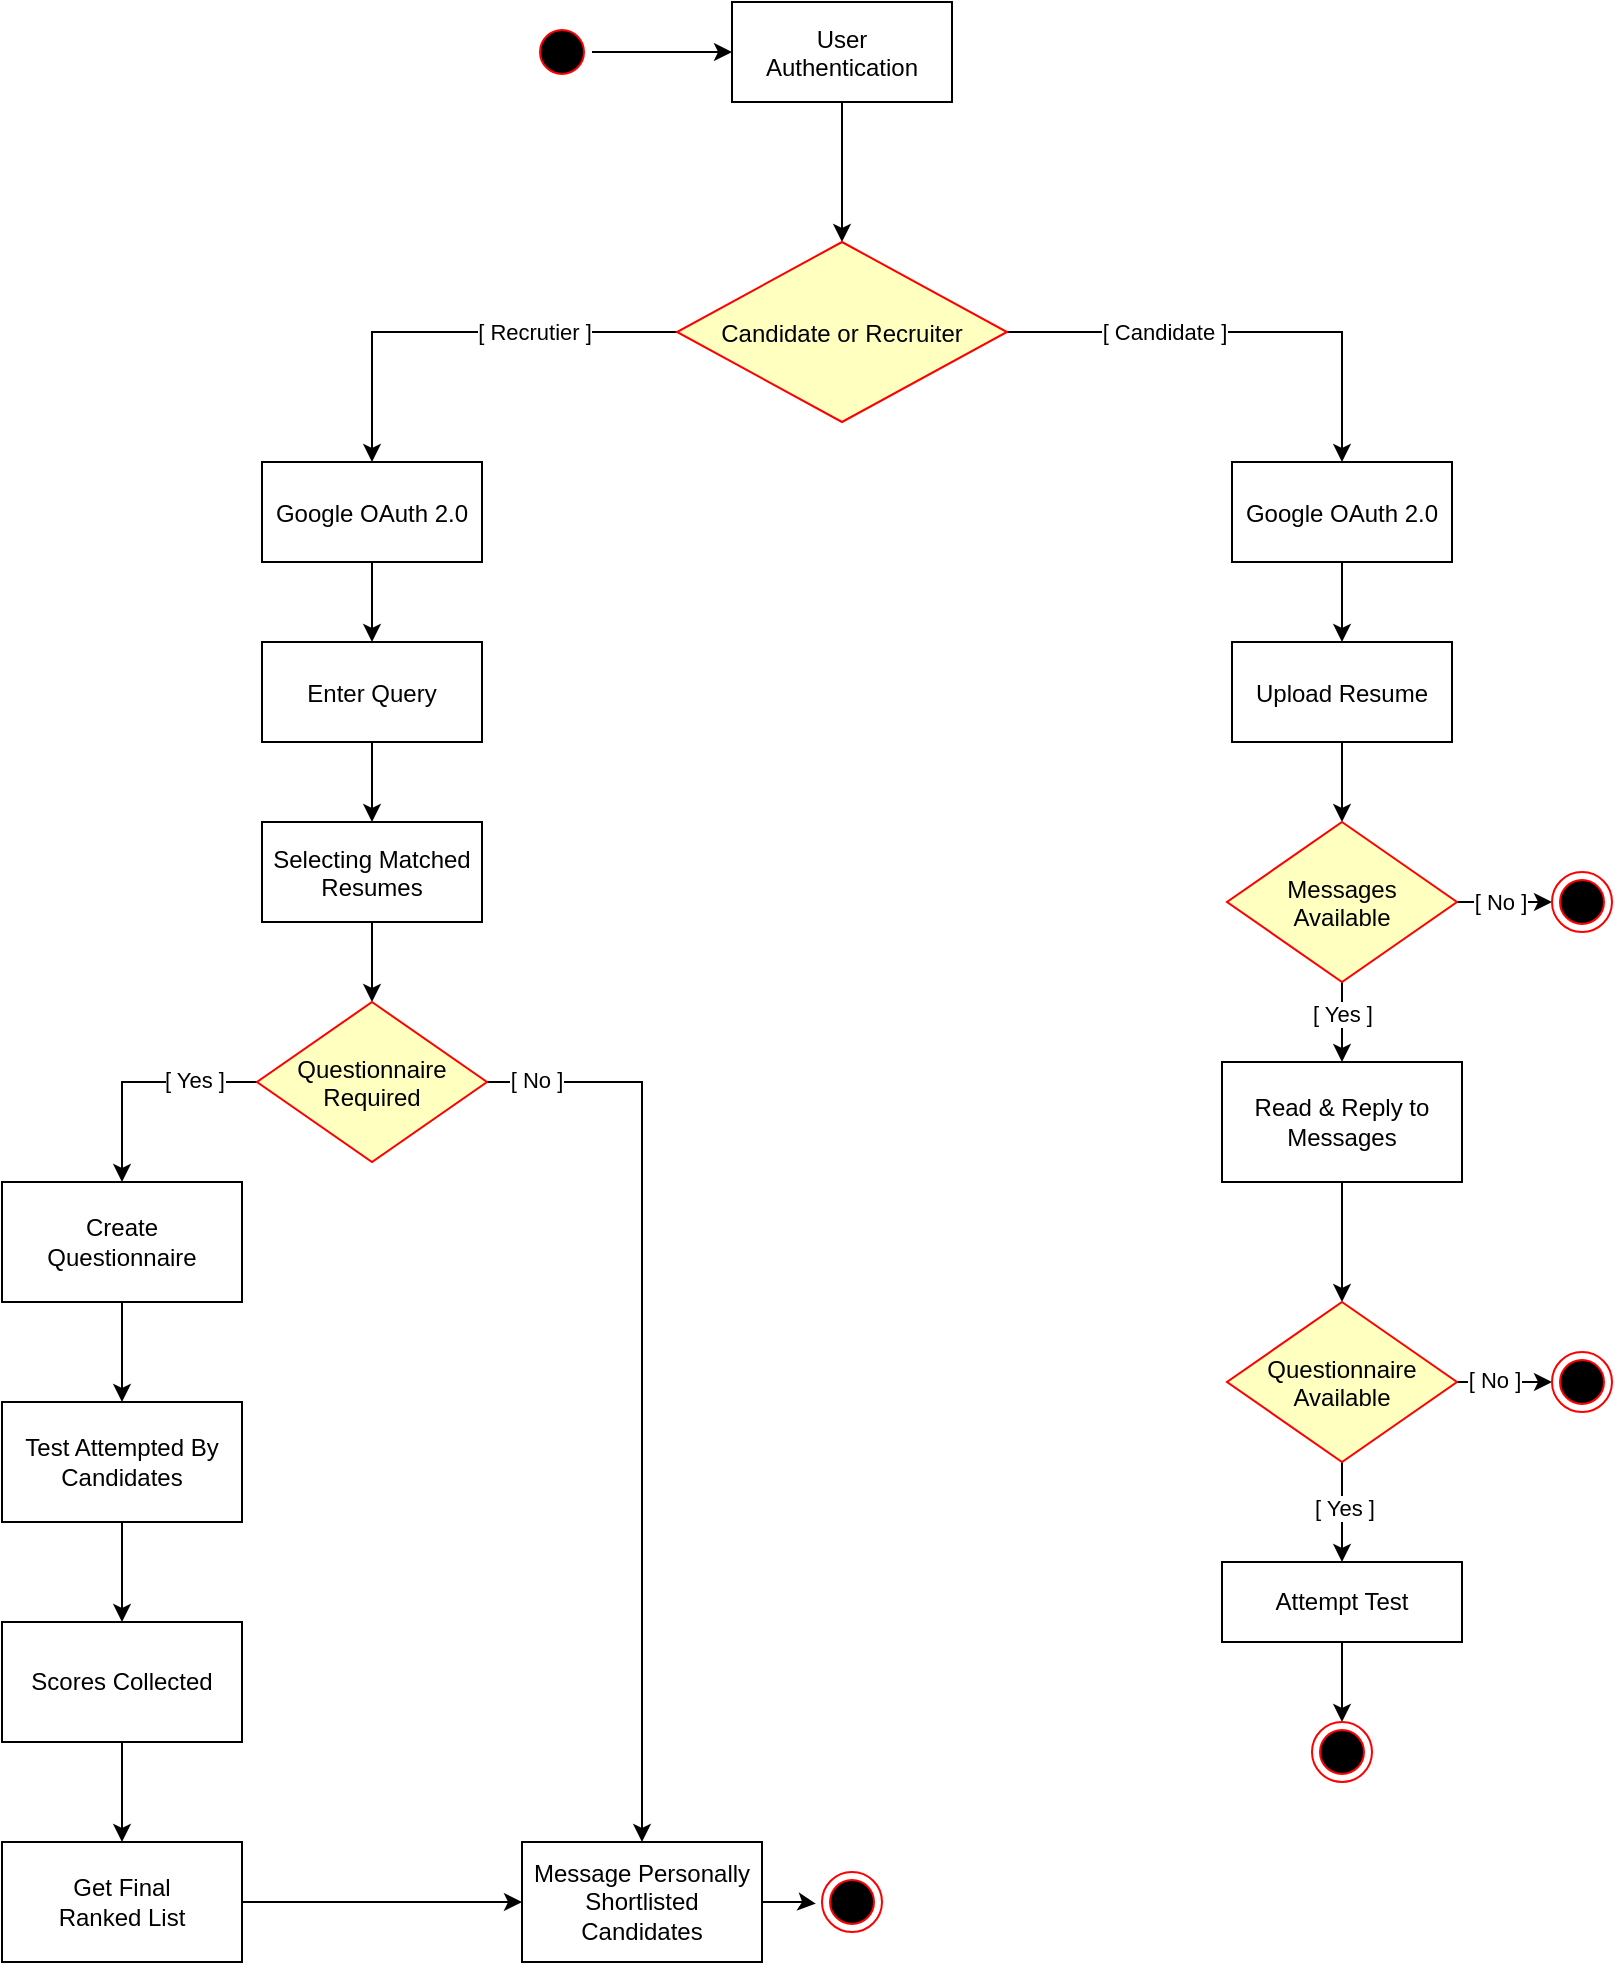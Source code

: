 <mxfile version="24.8.9">
  <diagram name="Page-1" id="e7e014a7-5840-1c2e-5031-d8a46d1fe8dd">
    <mxGraphModel dx="1147" dy="1465" grid="1" gridSize="10" guides="1" tooltips="1" connect="1" arrows="1" fold="1" page="1" pageScale="1" pageWidth="1169" pageHeight="826" background="none" math="0" shadow="0">
      <root>
        <mxCell id="0" />
        <mxCell id="1" parent="0" />
        <mxCell id="EjYSQzHJDgB1Ex0AdEF5-138" style="edgeStyle=orthogonalEdgeStyle;rounded=0;orthogonalLoop=1;jettySize=auto;html=1;" edge="1" parent="1" source="EjYSQzHJDgB1Ex0AdEF5-113" target="EjYSQzHJDgB1Ex0AdEF5-115">
          <mxGeometry relative="1" as="geometry" />
        </mxCell>
        <mxCell id="EjYSQzHJDgB1Ex0AdEF5-113" value="" style="ellipse;shape=startState;fillColor=#000000;strokeColor=#ff0000;" vertex="1" parent="1">
          <mxGeometry x="455" y="-750" width="30" height="30" as="geometry" />
        </mxCell>
        <mxCell id="EjYSQzHJDgB1Ex0AdEF5-137" style="edgeStyle=orthogonalEdgeStyle;rounded=0;orthogonalLoop=1;jettySize=auto;html=1;" edge="1" parent="1" source="EjYSQzHJDgB1Ex0AdEF5-115" target="EjYSQzHJDgB1Ex0AdEF5-120">
          <mxGeometry relative="1" as="geometry" />
        </mxCell>
        <mxCell id="EjYSQzHJDgB1Ex0AdEF5-115" value="User&#xa;Authentication" style="" vertex="1" parent="1">
          <mxGeometry x="555" y="-760" width="110" height="50" as="geometry" />
        </mxCell>
        <mxCell id="EjYSQzHJDgB1Ex0AdEF5-145" style="edgeStyle=orthogonalEdgeStyle;rounded=0;orthogonalLoop=1;jettySize=auto;html=1;entryX=0.5;entryY=0;entryDx=0;entryDy=0;" edge="1" parent="1" source="EjYSQzHJDgB1Ex0AdEF5-120" target="EjYSQzHJDgB1Ex0AdEF5-150">
          <mxGeometry relative="1" as="geometry">
            <mxPoint x="285" y="-520" as="targetPoint" />
          </mxGeometry>
        </mxCell>
        <mxCell id="EjYSQzHJDgB1Ex0AdEF5-147" value="[ Candidate ]" style="edgeLabel;html=1;align=center;verticalAlign=middle;resizable=0;points=[];" vertex="1" connectable="0" parent="EjYSQzHJDgB1Ex0AdEF5-145">
          <mxGeometry x="-0.364" y="1" relative="1" as="geometry">
            <mxPoint x="4" y="1" as="offset" />
          </mxGeometry>
        </mxCell>
        <mxCell id="EjYSQzHJDgB1Ex0AdEF5-146" style="edgeStyle=orthogonalEdgeStyle;rounded=0;orthogonalLoop=1;jettySize=auto;html=1;entryX=0.5;entryY=0;entryDx=0;entryDy=0;exitX=0;exitY=0.5;exitDx=0;exitDy=0;" edge="1" parent="1" source="EjYSQzHJDgB1Ex0AdEF5-120" target="EjYSQzHJDgB1Ex0AdEF5-151">
          <mxGeometry relative="1" as="geometry">
            <mxPoint x="945" y="-520" as="targetPoint" />
            <Array as="points">
              <mxPoint x="375" y="-595" />
            </Array>
          </mxGeometry>
        </mxCell>
        <mxCell id="EjYSQzHJDgB1Ex0AdEF5-148" value="[ Recrutier ]" style="edgeLabel;html=1;align=center;verticalAlign=middle;resizable=0;points=[];" vertex="1" connectable="0" parent="EjYSQzHJDgB1Ex0AdEF5-146">
          <mxGeometry x="-0.126" y="2" relative="1" as="geometry">
            <mxPoint x="23" y="-2" as="offset" />
          </mxGeometry>
        </mxCell>
        <mxCell id="EjYSQzHJDgB1Ex0AdEF5-120" value="Candidate or Recruiter" style="rhombus;fillColor=#ffffc0;strokeColor=#ff0000;" vertex="1" parent="1">
          <mxGeometry x="527.5" y="-640" width="165" height="90" as="geometry" />
        </mxCell>
        <mxCell id="EjYSQzHJDgB1Ex0AdEF5-155" value="" style="edgeStyle=orthogonalEdgeStyle;rounded=0;orthogonalLoop=1;jettySize=auto;html=1;" edge="1" parent="1" source="EjYSQzHJDgB1Ex0AdEF5-150" target="EjYSQzHJDgB1Ex0AdEF5-154">
          <mxGeometry relative="1" as="geometry" />
        </mxCell>
        <mxCell id="EjYSQzHJDgB1Ex0AdEF5-150" value="Google OAuth 2.0" style="" vertex="1" parent="1">
          <mxGeometry x="805" y="-530" width="110" height="50" as="geometry" />
        </mxCell>
        <mxCell id="EjYSQzHJDgB1Ex0AdEF5-173" value="" style="edgeStyle=orthogonalEdgeStyle;rounded=0;orthogonalLoop=1;jettySize=auto;html=1;" edge="1" parent="1" source="EjYSQzHJDgB1Ex0AdEF5-151" target="EjYSQzHJDgB1Ex0AdEF5-172">
          <mxGeometry relative="1" as="geometry" />
        </mxCell>
        <mxCell id="EjYSQzHJDgB1Ex0AdEF5-151" value="Google OAuth 2.0" style="" vertex="1" parent="1">
          <mxGeometry x="320" y="-530" width="110" height="50" as="geometry" />
        </mxCell>
        <mxCell id="EjYSQzHJDgB1Ex0AdEF5-157" style="edgeStyle=orthogonalEdgeStyle;rounded=0;orthogonalLoop=1;jettySize=auto;html=1;" edge="1" parent="1" source="EjYSQzHJDgB1Ex0AdEF5-154" target="EjYSQzHJDgB1Ex0AdEF5-156">
          <mxGeometry relative="1" as="geometry" />
        </mxCell>
        <mxCell id="EjYSQzHJDgB1Ex0AdEF5-154" value="Upload Resume" style="" vertex="1" parent="1">
          <mxGeometry x="805" y="-440" width="110" height="50" as="geometry" />
        </mxCell>
        <mxCell id="EjYSQzHJDgB1Ex0AdEF5-159" value="" style="edgeStyle=orthogonalEdgeStyle;rounded=0;orthogonalLoop=1;jettySize=auto;html=1;" edge="1" parent="1" source="EjYSQzHJDgB1Ex0AdEF5-156" target="EjYSQzHJDgB1Ex0AdEF5-158">
          <mxGeometry relative="1" as="geometry" />
        </mxCell>
        <mxCell id="EjYSQzHJDgB1Ex0AdEF5-194" value="[ Yes ]" style="edgeLabel;html=1;align=center;verticalAlign=middle;resizable=0;points=[];" vertex="1" connectable="0" parent="EjYSQzHJDgB1Ex0AdEF5-159">
          <mxGeometry x="-0.191" relative="1" as="geometry">
            <mxPoint as="offset" />
          </mxGeometry>
        </mxCell>
        <mxCell id="EjYSQzHJDgB1Ex0AdEF5-169" style="edgeStyle=orthogonalEdgeStyle;rounded=0;orthogonalLoop=1;jettySize=auto;html=1;entryX=0;entryY=0.5;entryDx=0;entryDy=0;" edge="1" parent="1" source="EjYSQzHJDgB1Ex0AdEF5-156" target="EjYSQzHJDgB1Ex0AdEF5-168">
          <mxGeometry relative="1" as="geometry" />
        </mxCell>
        <mxCell id="EjYSQzHJDgB1Ex0AdEF5-196" value="[ No ]" style="edgeLabel;html=1;align=center;verticalAlign=middle;resizable=0;points=[];" vertex="1" connectable="0" parent="EjYSQzHJDgB1Ex0AdEF5-169">
          <mxGeometry x="-0.112" relative="1" as="geometry">
            <mxPoint as="offset" />
          </mxGeometry>
        </mxCell>
        <mxCell id="EjYSQzHJDgB1Ex0AdEF5-156" value="Messages &#xa;Available" style="rhombus;fillColor=#ffffc0;strokeColor=#ff0000;" vertex="1" parent="1">
          <mxGeometry x="802.5" y="-350" width="115" height="80" as="geometry" />
        </mxCell>
        <mxCell id="EjYSQzHJDgB1Ex0AdEF5-161" value="" style="edgeStyle=orthogonalEdgeStyle;rounded=0;orthogonalLoop=1;jettySize=auto;html=1;entryX=0.5;entryY=0;entryDx=0;entryDy=0;" edge="1" parent="1" source="EjYSQzHJDgB1Ex0AdEF5-158" target="EjYSQzHJDgB1Ex0AdEF5-162">
          <mxGeometry relative="1" as="geometry">
            <mxPoint x="860" y="-100" as="targetPoint" />
          </mxGeometry>
        </mxCell>
        <mxCell id="EjYSQzHJDgB1Ex0AdEF5-158" value="Read &amp;amp; Reply to Messages" style="whiteSpace=wrap;html=1;" vertex="1" parent="1">
          <mxGeometry x="800" y="-230" width="120" height="60" as="geometry" />
        </mxCell>
        <mxCell id="EjYSQzHJDgB1Ex0AdEF5-164" value="" style="edgeStyle=orthogonalEdgeStyle;rounded=0;orthogonalLoop=1;jettySize=auto;html=1;" edge="1" parent="1" source="EjYSQzHJDgB1Ex0AdEF5-162" target="EjYSQzHJDgB1Ex0AdEF5-163">
          <mxGeometry relative="1" as="geometry" />
        </mxCell>
        <mxCell id="EjYSQzHJDgB1Ex0AdEF5-199" value="[ Yes ]" style="edgeLabel;html=1;align=center;verticalAlign=middle;resizable=0;points=[];" vertex="1" connectable="0" parent="EjYSQzHJDgB1Ex0AdEF5-164">
          <mxGeometry x="-0.096" y="1" relative="1" as="geometry">
            <mxPoint as="offset" />
          </mxGeometry>
        </mxCell>
        <mxCell id="EjYSQzHJDgB1Ex0AdEF5-171" style="edgeStyle=orthogonalEdgeStyle;rounded=0;orthogonalLoop=1;jettySize=auto;html=1;exitX=1;exitY=0.5;exitDx=0;exitDy=0;entryX=0;entryY=0.5;entryDx=0;entryDy=0;" edge="1" parent="1" source="EjYSQzHJDgB1Ex0AdEF5-162" target="EjYSQzHJDgB1Ex0AdEF5-170">
          <mxGeometry relative="1" as="geometry" />
        </mxCell>
        <mxCell id="EjYSQzHJDgB1Ex0AdEF5-198" value="[ No ]" style="edgeLabel;html=1;align=center;verticalAlign=middle;resizable=0;points=[];" vertex="1" connectable="0" parent="EjYSQzHJDgB1Ex0AdEF5-171">
          <mxGeometry x="-0.23" y="1" relative="1" as="geometry">
            <mxPoint as="offset" />
          </mxGeometry>
        </mxCell>
        <mxCell id="EjYSQzHJDgB1Ex0AdEF5-162" value="Questionnaire&#xa;Available" style="rhombus;fillColor=#ffffc0;strokeColor=#ff0000;" vertex="1" parent="1">
          <mxGeometry x="802.5" y="-110" width="115" height="80" as="geometry" />
        </mxCell>
        <mxCell id="EjYSQzHJDgB1Ex0AdEF5-167" style="edgeStyle=orthogonalEdgeStyle;rounded=0;orthogonalLoop=1;jettySize=auto;html=1;entryX=0.5;entryY=0;entryDx=0;entryDy=0;" edge="1" parent="1" source="EjYSQzHJDgB1Ex0AdEF5-163" target="EjYSQzHJDgB1Ex0AdEF5-165">
          <mxGeometry relative="1" as="geometry" />
        </mxCell>
        <mxCell id="EjYSQzHJDgB1Ex0AdEF5-163" value="Attempt Test" style="whiteSpace=wrap;html=1;" vertex="1" parent="1">
          <mxGeometry x="800" y="20" width="120" height="40" as="geometry" />
        </mxCell>
        <mxCell id="EjYSQzHJDgB1Ex0AdEF5-165" value="" style="ellipse;shape=endState;fillColor=#000000;strokeColor=#ff0000" vertex="1" parent="1">
          <mxGeometry x="845" y="100" width="30" height="30" as="geometry" />
        </mxCell>
        <mxCell id="EjYSQzHJDgB1Ex0AdEF5-168" value="" style="ellipse;shape=endState;fillColor=#000000;strokeColor=#ff0000" vertex="1" parent="1">
          <mxGeometry x="965" y="-325" width="30" height="30" as="geometry" />
        </mxCell>
        <mxCell id="EjYSQzHJDgB1Ex0AdEF5-170" value="" style="ellipse;shape=endState;fillColor=#000000;strokeColor=#ff0000" vertex="1" parent="1">
          <mxGeometry x="965" y="-85" width="30" height="30" as="geometry" />
        </mxCell>
        <mxCell id="EjYSQzHJDgB1Ex0AdEF5-175" value="" style="edgeStyle=orthogonalEdgeStyle;rounded=0;orthogonalLoop=1;jettySize=auto;html=1;" edge="1" parent="1" source="EjYSQzHJDgB1Ex0AdEF5-172" target="EjYSQzHJDgB1Ex0AdEF5-174">
          <mxGeometry relative="1" as="geometry" />
        </mxCell>
        <mxCell id="EjYSQzHJDgB1Ex0AdEF5-172" value="Enter Query" style="" vertex="1" parent="1">
          <mxGeometry x="320" y="-440" width="110" height="50" as="geometry" />
        </mxCell>
        <mxCell id="EjYSQzHJDgB1Ex0AdEF5-177" style="edgeStyle=orthogonalEdgeStyle;rounded=0;orthogonalLoop=1;jettySize=auto;html=1;entryX=0.5;entryY=0;entryDx=0;entryDy=0;" edge="1" parent="1" source="EjYSQzHJDgB1Ex0AdEF5-174" target="EjYSQzHJDgB1Ex0AdEF5-176">
          <mxGeometry relative="1" as="geometry" />
        </mxCell>
        <mxCell id="EjYSQzHJDgB1Ex0AdEF5-174" value="Selecting Matched &#xa;Resumes" style="" vertex="1" parent="1">
          <mxGeometry x="320" y="-350" width="110" height="50" as="geometry" />
        </mxCell>
        <mxCell id="EjYSQzHJDgB1Ex0AdEF5-180" value="" style="edgeStyle=orthogonalEdgeStyle;rounded=0;orthogonalLoop=1;jettySize=auto;html=1;" edge="1" parent="1" source="EjYSQzHJDgB1Ex0AdEF5-176" target="EjYSQzHJDgB1Ex0AdEF5-179">
          <mxGeometry relative="1" as="geometry" />
        </mxCell>
        <mxCell id="EjYSQzHJDgB1Ex0AdEF5-190" value="[ Yes ]" style="edgeLabel;html=1;align=center;verticalAlign=middle;resizable=0;points=[];" vertex="1" connectable="0" parent="EjYSQzHJDgB1Ex0AdEF5-180">
          <mxGeometry x="-0.46" y="-1" relative="1" as="geometry">
            <mxPoint as="offset" />
          </mxGeometry>
        </mxCell>
        <mxCell id="EjYSQzHJDgB1Ex0AdEF5-189" style="edgeStyle=orthogonalEdgeStyle;rounded=0;orthogonalLoop=1;jettySize=auto;html=1;entryX=0.5;entryY=0;entryDx=0;entryDy=0;" edge="1" parent="1" source="EjYSQzHJDgB1Ex0AdEF5-176" target="EjYSQzHJDgB1Ex0AdEF5-187">
          <mxGeometry relative="1" as="geometry" />
        </mxCell>
        <mxCell id="EjYSQzHJDgB1Ex0AdEF5-191" value="[ No ]" style="edgeLabel;html=1;align=center;verticalAlign=middle;resizable=0;points=[];" vertex="1" connectable="0" parent="EjYSQzHJDgB1Ex0AdEF5-189">
          <mxGeometry x="-0.893" y="1" relative="1" as="geometry">
            <mxPoint as="offset" />
          </mxGeometry>
        </mxCell>
        <mxCell id="EjYSQzHJDgB1Ex0AdEF5-176" value="Questionnaire&#xa;Required" style="rhombus;fillColor=#ffffc0;strokeColor=#ff0000;" vertex="1" parent="1">
          <mxGeometry x="317.5" y="-260" width="115" height="80" as="geometry" />
        </mxCell>
        <mxCell id="EjYSQzHJDgB1Ex0AdEF5-182" value="" style="edgeStyle=orthogonalEdgeStyle;rounded=0;orthogonalLoop=1;jettySize=auto;html=1;" edge="1" parent="1" source="EjYSQzHJDgB1Ex0AdEF5-179" target="EjYSQzHJDgB1Ex0AdEF5-181">
          <mxGeometry relative="1" as="geometry" />
        </mxCell>
        <mxCell id="EjYSQzHJDgB1Ex0AdEF5-179" value="Create&lt;br&gt;Questionnaire" style="whiteSpace=wrap;html=1;" vertex="1" parent="1">
          <mxGeometry x="190" y="-170" width="120" height="60" as="geometry" />
        </mxCell>
        <mxCell id="EjYSQzHJDgB1Ex0AdEF5-184" value="" style="edgeStyle=orthogonalEdgeStyle;rounded=0;orthogonalLoop=1;jettySize=auto;html=1;" edge="1" parent="1" source="EjYSQzHJDgB1Ex0AdEF5-181" target="EjYSQzHJDgB1Ex0AdEF5-183">
          <mxGeometry relative="1" as="geometry" />
        </mxCell>
        <mxCell id="EjYSQzHJDgB1Ex0AdEF5-181" value="Test Attempted By Candidates" style="whiteSpace=wrap;html=1;" vertex="1" parent="1">
          <mxGeometry x="190" y="-60" width="120" height="60" as="geometry" />
        </mxCell>
        <mxCell id="EjYSQzHJDgB1Ex0AdEF5-186" value="" style="edgeStyle=orthogonalEdgeStyle;rounded=0;orthogonalLoop=1;jettySize=auto;html=1;" edge="1" parent="1" source="EjYSQzHJDgB1Ex0AdEF5-183" target="EjYSQzHJDgB1Ex0AdEF5-185">
          <mxGeometry relative="1" as="geometry" />
        </mxCell>
        <mxCell id="EjYSQzHJDgB1Ex0AdEF5-183" value="Scores Collected" style="whiteSpace=wrap;html=1;" vertex="1" parent="1">
          <mxGeometry x="190" y="50" width="120" height="60" as="geometry" />
        </mxCell>
        <mxCell id="EjYSQzHJDgB1Ex0AdEF5-188" value="" style="edgeStyle=orthogonalEdgeStyle;rounded=0;orthogonalLoop=1;jettySize=auto;html=1;" edge="1" parent="1" source="EjYSQzHJDgB1Ex0AdEF5-185" target="EjYSQzHJDgB1Ex0AdEF5-187">
          <mxGeometry relative="1" as="geometry" />
        </mxCell>
        <mxCell id="EjYSQzHJDgB1Ex0AdEF5-185" value="Get Final &lt;br&gt;Ranked List" style="whiteSpace=wrap;html=1;" vertex="1" parent="1">
          <mxGeometry x="190" y="160" width="120" height="60" as="geometry" />
        </mxCell>
        <mxCell id="EjYSQzHJDgB1Ex0AdEF5-187" value="Message Personally Shortlisted Candidates" style="whiteSpace=wrap;html=1;" vertex="1" parent="1">
          <mxGeometry x="450" y="160" width="120" height="60" as="geometry" />
        </mxCell>
        <mxCell id="EjYSQzHJDgB1Ex0AdEF5-192" value="" style="ellipse;shape=endState;fillColor=#000000;strokeColor=#ff0000" vertex="1" parent="1">
          <mxGeometry x="600" y="175" width="30" height="30" as="geometry" />
        </mxCell>
        <mxCell id="EjYSQzHJDgB1Ex0AdEF5-193" style="edgeStyle=orthogonalEdgeStyle;rounded=0;orthogonalLoop=1;jettySize=auto;html=1;entryX=-0.102;entryY=0.528;entryDx=0;entryDy=0;entryPerimeter=0;" edge="1" parent="1" source="EjYSQzHJDgB1Ex0AdEF5-187" target="EjYSQzHJDgB1Ex0AdEF5-192">
          <mxGeometry relative="1" as="geometry" />
        </mxCell>
      </root>
    </mxGraphModel>
  </diagram>
</mxfile>
